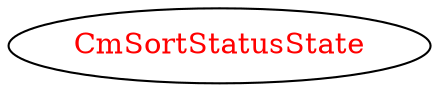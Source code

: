 digraph dependencyGraph {
 concentrate=true;
 ranksep="2.0";
 rankdir="LR"; 
 splines="ortho";
"CmSortStatusState" [fontcolor="red"];
}